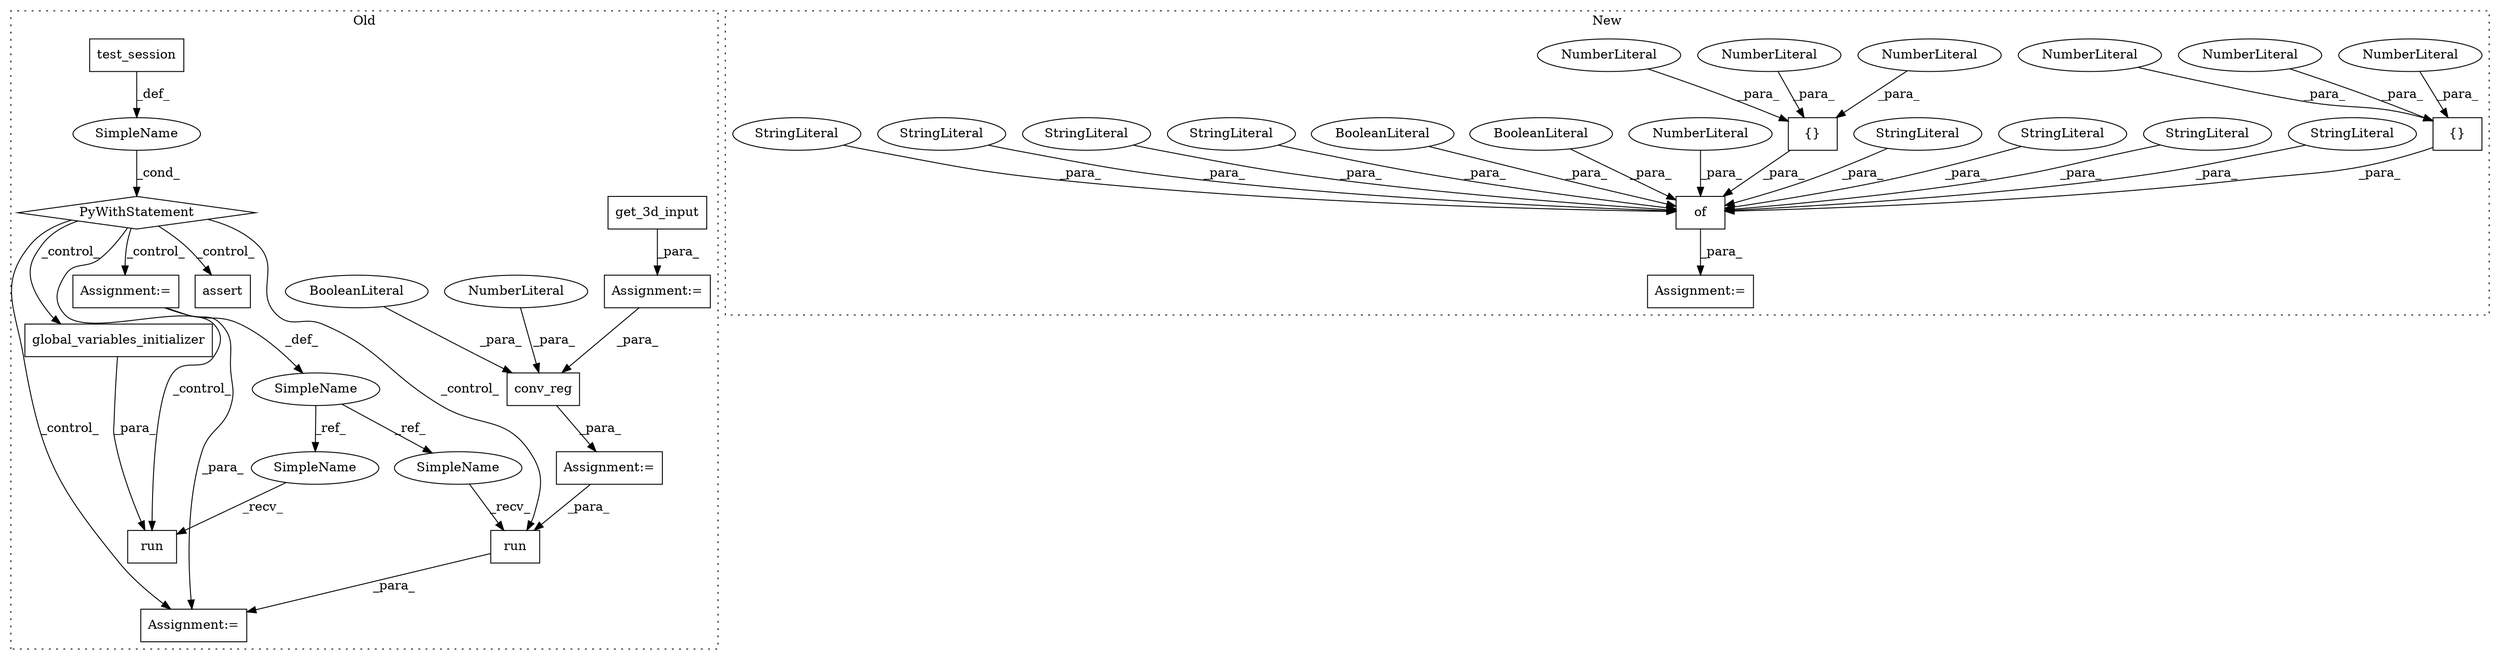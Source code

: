 digraph G {
subgraph cluster0 {
1 [label="get_3d_input" a="32" s="6941" l="14" shape="box"];
6 [label="run" a="32" s="7251,7267" l="4,1" shape="box"];
7 [label="SimpleName" a="42" s="" l="" shape="ellipse"];
8 [label="PyWithStatement" a="104" s="7125,7154" l="10,2" shape="diamond"];
9 [label="run" a="32" s="7185,7230" l="4,1" shape="box"];
10 [label="SimpleName" a="42" s="7168" l="4" shape="ellipse"];
11 [label="test_session" a="32" s="7140" l="14" shape="box"];
12 [label="global_variables_initializer" a="32" s="7200" l="30" shape="box"];
17 [label="Assignment:=" a="7" s="6935" l="1" shape="box"];
18 [label="Assignment:=" a="7" s="7245" l="1" shape="box"];
19 [label="Assignment:=" a="7" s="7168" l="4" shape="box"];
20 [label="Assignment:=" a="7" s="7074" l="1" shape="box"];
26 [label="assert" a="32" s="7281,7378" l="22,1" shape="box"];
30 [label="conv_reg" a="32" s="7075,7097" l="9,1" shape="box"];
32 [label="BooleanLiteral" a="9" s="7089" l="4" shape="ellipse"];
37 [label="NumberLiteral" a="34" s="7094" l="3" shape="ellipse"];
38 [label="SimpleName" a="42" s="7246" l="4" shape="ellipse"];
39 [label="SimpleName" a="42" s="7180" l="4" shape="ellipse"];
label = "Old";
style="dotted";
}
subgraph cluster1 {
2 [label="{}" a="4" s="7224,7230" l="1,1" shape="box"];
3 [label="NumberLiteral" a="34" s="7229" l="1" shape="ellipse"];
4 [label="NumberLiteral" a="34" s="7227" l="1" shape="ellipse"];
5 [label="NumberLiteral" a="34" s="7225" l="1" shape="ellipse"];
13 [label="of" a="32" s="7179,7377" l="3,1" shape="box"];
14 [label="StringLiteral" a="45" s="7276" l="9" shape="ellipse"];
15 [label="StringLiteral" a="45" s="7291" l="15" shape="ellipse"];
16 [label="StringLiteral" a="45" s="7258" l="11" shape="ellipse"];
21 [label="StringLiteral" a="45" s="7370" l="7" shape="ellipse"];
22 [label="{}" a="4" s="7250,7256" l="1,1" shape="box"];
23 [label="NumberLiteral" a="34" s="7253" l="1" shape="ellipse"];
24 [label="NumberLiteral" a="34" s="7255" l="1" shape="ellipse"];
25 [label="NumberLiteral" a="34" s="7251" l="1" shape="ellipse"];
27 [label="Assignment:=" a="7" s="7174" l="1" shape="box"];
28 [label="NumberLiteral" a="34" s="7198" l="2" shape="ellipse"];
29 [label="BooleanLiteral" a="9" s="7270" l="5" shape="ellipse"];
31 [label="BooleanLiteral" a="9" s="7286" l="4" shape="ellipse"];
33 [label="StringLiteral" a="45" s="7232" l="8" shape="ellipse"];
34 [label="StringLiteral" a="45" s="7340" l="11" shape="ellipse"];
35 [label="StringLiteral" a="45" s="7182" l="15" shape="ellipse"];
36 [label="StringLiteral" a="45" s="7352" l="7" shape="ellipse"];
label = "New";
style="dotted";
}
1 -> 17 [label="_para_"];
2 -> 13 [label="_para_"];
3 -> 2 [label="_para_"];
4 -> 2 [label="_para_"];
5 -> 2 [label="_para_"];
6 -> 18 [label="_para_"];
7 -> 8 [label="_cond_"];
8 -> 6 [label="_control_"];
8 -> 12 [label="_control_"];
8 -> 26 [label="_control_"];
8 -> 18 [label="_control_"];
8 -> 9 [label="_control_"];
8 -> 19 [label="_control_"];
10 -> 38 [label="_ref_"];
10 -> 39 [label="_ref_"];
11 -> 7 [label="_def_"];
12 -> 9 [label="_para_"];
13 -> 27 [label="_para_"];
14 -> 13 [label="_para_"];
15 -> 13 [label="_para_"];
16 -> 13 [label="_para_"];
17 -> 30 [label="_para_"];
19 -> 10 [label="_def_"];
19 -> 18 [label="_para_"];
20 -> 6 [label="_para_"];
21 -> 13 [label="_para_"];
22 -> 13 [label="_para_"];
23 -> 22 [label="_para_"];
24 -> 22 [label="_para_"];
25 -> 22 [label="_para_"];
28 -> 13 [label="_para_"];
29 -> 13 [label="_para_"];
30 -> 20 [label="_para_"];
31 -> 13 [label="_para_"];
32 -> 30 [label="_para_"];
33 -> 13 [label="_para_"];
34 -> 13 [label="_para_"];
35 -> 13 [label="_para_"];
36 -> 13 [label="_para_"];
37 -> 30 [label="_para_"];
38 -> 6 [label="_recv_"];
39 -> 9 [label="_recv_"];
}